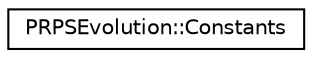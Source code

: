 digraph "Graphical Class Hierarchy"
{
  edge [fontname="Helvetica",fontsize="10",labelfontname="Helvetica",labelfontsize="10"];
  node [fontname="Helvetica",fontsize="10",shape=record];
  rankdir="LR";
  Node1 [label="PRPSEvolution::Constants",height=0.2,width=0.4,color="black", fillcolor="white", style="filled",URL="$struct_p_r_p_s_evolution_1_1_constants.html"];
}
